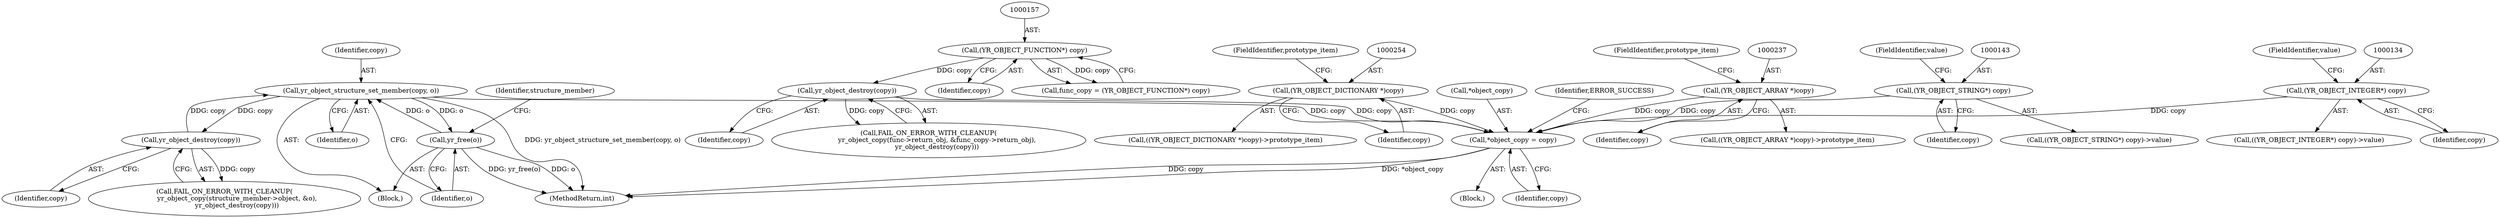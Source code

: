 digraph "0_yara_053e67e3ec81cc9268ce30eaf0d6663d8639ed1e_0@API" {
"1000262" [label="(Call,*object_copy = copy)"];
"1000168" [label="(Call,yr_object_destroy(copy))"];
"1000156" [label="(Call,(YR_OBJECT_FUNCTION*) copy)"];
"1000253" [label="(Call,(YR_OBJECT_DICTIONARY *)copy)"];
"1000236" [label="(Call,(YR_OBJECT_ARRAY *)copy)"];
"1000142" [label="(Call,(YR_OBJECT_STRING*) copy)"];
"1000133" [label="(Call,(YR_OBJECT_INTEGER*) copy)"];
"1000214" [label="(Call,yr_object_structure_set_member(copy, o))"];
"1000211" [label="(Call,yr_object_destroy(copy))"];
"1000217" [label="(Call,yr_free(o))"];
"1000204" [label="(Call,FAIL_ON_ERROR_WITH_CLEANUP(\n            yr_object_copy(structure_member->object, &o),\n            yr_object_destroy(copy)))"];
"1000236" [label="(Call,(YR_OBJECT_ARRAY *)copy)"];
"1000211" [label="(Call,yr_object_destroy(copy))"];
"1000216" [label="(Identifier,o)"];
"1000158" [label="(Identifier,copy)"];
"1000255" [label="(Identifier,copy)"];
"1000239" [label="(FieldIdentifier,prototype_item)"];
"1000145" [label="(FieldIdentifier,value)"];
"1000132" [label="(Call,((YR_OBJECT_INTEGER*) copy)->value)"];
"1000218" [label="(Identifier,o)"];
"1000103" [label="(Block,)"];
"1000268" [label="(MethodReturn,int)"];
"1000168" [label="(Call,yr_object_destroy(copy))"];
"1000265" [label="(Identifier,copy)"];
"1000169" [label="(Identifier,copy)"];
"1000235" [label="(Call,((YR_OBJECT_ARRAY *)copy)->prototype_item)"];
"1000220" [label="(Identifier,structure_member)"];
"1000238" [label="(Identifier,copy)"];
"1000215" [label="(Identifier,copy)"];
"1000263" [label="(Call,*object_copy)"];
"1000135" [label="(Identifier,copy)"];
"1000156" [label="(Call,(YR_OBJECT_FUNCTION*) copy)"];
"1000214" [label="(Call,yr_object_structure_set_member(copy, o))"];
"1000212" [label="(Identifier,copy)"];
"1000253" [label="(Call,(YR_OBJECT_DICTIONARY *)copy)"];
"1000133" [label="(Call,(YR_OBJECT_INTEGER*) copy)"];
"1000136" [label="(FieldIdentifier,value)"];
"1000144" [label="(Identifier,copy)"];
"1000262" [label="(Call,*object_copy = copy)"];
"1000159" [label="(Call,FAIL_ON_ERROR_WITH_CLEANUP(\n        yr_object_copy(func->return_obj, &func_copy->return_obj),\n        yr_object_destroy(copy)))"];
"1000142" [label="(Call,(YR_OBJECT_STRING*) copy)"];
"1000267" [label="(Identifier,ERROR_SUCCESS)"];
"1000256" [label="(FieldIdentifier,prototype_item)"];
"1000213" [label="(Block,)"];
"1000217" [label="(Call,yr_free(o))"];
"1000154" [label="(Call,func_copy = (YR_OBJECT_FUNCTION*) copy)"];
"1000252" [label="(Call,((YR_OBJECT_DICTIONARY *)copy)->prototype_item)"];
"1000141" [label="(Call,((YR_OBJECT_STRING*) copy)->value)"];
"1000262" -> "1000103"  [label="AST: "];
"1000262" -> "1000265"  [label="CFG: "];
"1000263" -> "1000262"  [label="AST: "];
"1000265" -> "1000262"  [label="AST: "];
"1000267" -> "1000262"  [label="CFG: "];
"1000262" -> "1000268"  [label="DDG: copy"];
"1000262" -> "1000268"  [label="DDG: *object_copy"];
"1000168" -> "1000262"  [label="DDG: copy"];
"1000253" -> "1000262"  [label="DDG: copy"];
"1000236" -> "1000262"  [label="DDG: copy"];
"1000142" -> "1000262"  [label="DDG: copy"];
"1000133" -> "1000262"  [label="DDG: copy"];
"1000214" -> "1000262"  [label="DDG: copy"];
"1000168" -> "1000159"  [label="AST: "];
"1000168" -> "1000169"  [label="CFG: "];
"1000169" -> "1000168"  [label="AST: "];
"1000159" -> "1000168"  [label="CFG: "];
"1000168" -> "1000159"  [label="DDG: copy"];
"1000156" -> "1000168"  [label="DDG: copy"];
"1000156" -> "1000154"  [label="AST: "];
"1000156" -> "1000158"  [label="CFG: "];
"1000157" -> "1000156"  [label="AST: "];
"1000158" -> "1000156"  [label="AST: "];
"1000154" -> "1000156"  [label="CFG: "];
"1000156" -> "1000154"  [label="DDG: copy"];
"1000253" -> "1000252"  [label="AST: "];
"1000253" -> "1000255"  [label="CFG: "];
"1000254" -> "1000253"  [label="AST: "];
"1000255" -> "1000253"  [label="AST: "];
"1000256" -> "1000253"  [label="CFG: "];
"1000236" -> "1000235"  [label="AST: "];
"1000236" -> "1000238"  [label="CFG: "];
"1000237" -> "1000236"  [label="AST: "];
"1000238" -> "1000236"  [label="AST: "];
"1000239" -> "1000236"  [label="CFG: "];
"1000142" -> "1000141"  [label="AST: "];
"1000142" -> "1000144"  [label="CFG: "];
"1000143" -> "1000142"  [label="AST: "];
"1000144" -> "1000142"  [label="AST: "];
"1000145" -> "1000142"  [label="CFG: "];
"1000133" -> "1000132"  [label="AST: "];
"1000133" -> "1000135"  [label="CFG: "];
"1000134" -> "1000133"  [label="AST: "];
"1000135" -> "1000133"  [label="AST: "];
"1000136" -> "1000133"  [label="CFG: "];
"1000214" -> "1000213"  [label="AST: "];
"1000214" -> "1000216"  [label="CFG: "];
"1000215" -> "1000214"  [label="AST: "];
"1000216" -> "1000214"  [label="AST: "];
"1000218" -> "1000214"  [label="CFG: "];
"1000214" -> "1000268"  [label="DDG: yr_object_structure_set_member(copy, o)"];
"1000214" -> "1000211"  [label="DDG: copy"];
"1000211" -> "1000214"  [label="DDG: copy"];
"1000217" -> "1000214"  [label="DDG: o"];
"1000214" -> "1000217"  [label="DDG: o"];
"1000211" -> "1000204"  [label="AST: "];
"1000211" -> "1000212"  [label="CFG: "];
"1000212" -> "1000211"  [label="AST: "];
"1000204" -> "1000211"  [label="CFG: "];
"1000211" -> "1000204"  [label="DDG: copy"];
"1000217" -> "1000213"  [label="AST: "];
"1000217" -> "1000218"  [label="CFG: "];
"1000218" -> "1000217"  [label="AST: "];
"1000220" -> "1000217"  [label="CFG: "];
"1000217" -> "1000268"  [label="DDG: yr_free(o)"];
"1000217" -> "1000268"  [label="DDG: o"];
}
